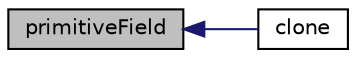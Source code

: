 digraph "primitiveField"
{
  bgcolor="transparent";
  edge [fontname="Helvetica",fontsize="10",labelfontname="Helvetica",labelfontsize="10"];
  node [fontname="Helvetica",fontsize="10",shape=record];
  rankdir="LR";
  Node1141 [label="primitiveField",height=0.2,width=0.4,color="black", fillcolor="grey75", style="filled", fontcolor="black"];
  Node1141 -> Node1142 [dir="back",color="midnightblue",fontsize="10",style="solid",fontname="Helvetica"];
  Node1142 [label="clone",height=0.2,width=0.4,color="black",URL="$a25341.html#ac381531cd6a0b2093de96a75f026a2a0",tooltip="Construct and return a clone. "];
}

